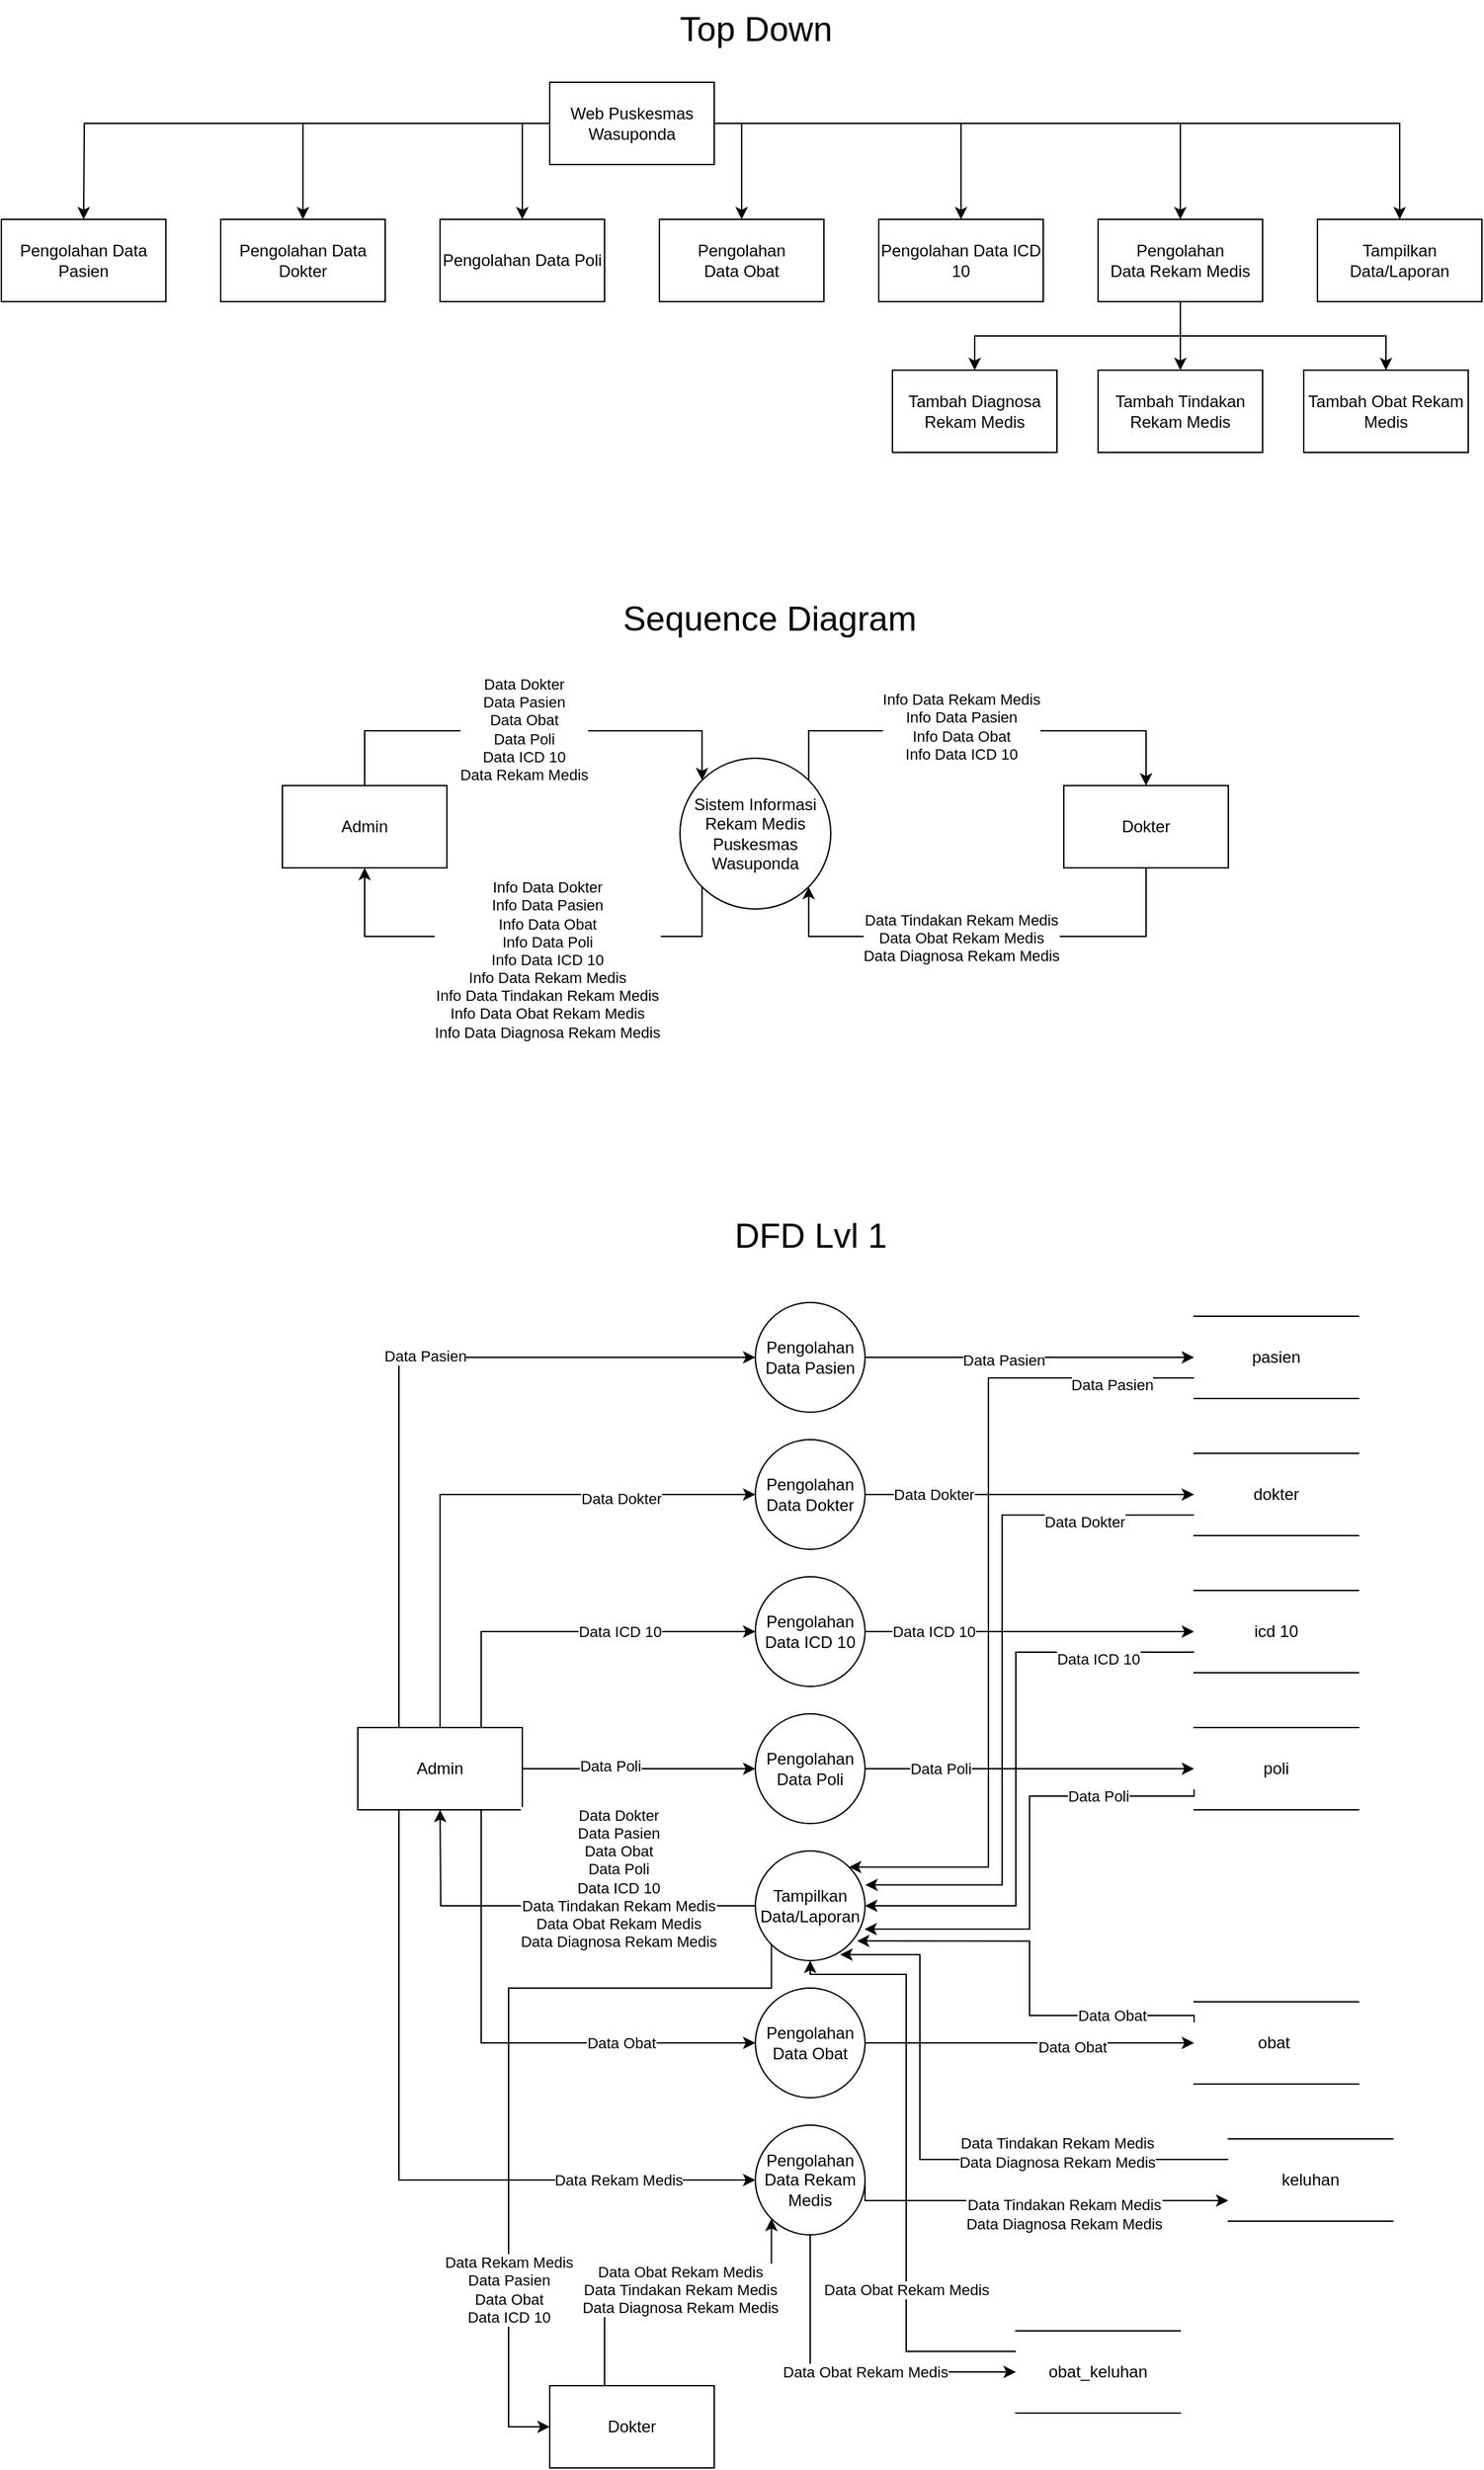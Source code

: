 <mxfile version="20.8.20" type="device"><diagram name="Page-1" id="cSUN2sHT9Xwnc882X4u-"><mxGraphModel dx="-511" dy="187" grid="1" gridSize="10" guides="1" tooltips="1" connect="1" arrows="1" fold="1" page="1" pageScale="1" pageWidth="850" pageHeight="1100" math="0" shadow="0"><root><mxCell id="0"/><mxCell id="1" parent="0"/><mxCell id="oFj09SPacKjC7w_z-n2b-8" style="edgeStyle=orthogonalEdgeStyle;rounded=0;orthogonalLoop=1;jettySize=auto;html=1;exitX=0.5;exitY=0;exitDx=0;exitDy=0;entryX=0;entryY=0;entryDx=0;entryDy=0;" edge="1" parent="1" source="oFj09SPacKjC7w_z-n2b-1" target="oFj09SPacKjC7w_z-n2b-2"><mxGeometry relative="1" as="geometry"><Array as="points"><mxPoint x="1365" y="552.96"/><mxPoint x="1611" y="552.96"/></Array></mxGeometry></mxCell><mxCell id="oFj09SPacKjC7w_z-n2b-12" value="Data Dokter&lt;br&gt;Data Pasien&lt;br&gt;Data Obat&lt;br&gt;Data Poli&lt;br&gt;Data ICD 10&lt;br&gt;Data Rekam Medis" style="edgeLabel;html=1;align=center;verticalAlign=middle;resizable=0;points=[];" vertex="1" connectable="0" parent="oFj09SPacKjC7w_z-n2b-8"><mxGeometry x="-0.033" y="1" relative="1" as="geometry"><mxPoint as="offset"/></mxGeometry></mxCell><mxCell id="oFj09SPacKjC7w_z-n2b-1" value="Admin" style="rounded=0;whiteSpace=wrap;html=1;" vertex="1" parent="1"><mxGeometry x="1305" y="592.96" width="120" height="60" as="geometry"/></mxCell><mxCell id="oFj09SPacKjC7w_z-n2b-9" style="edgeStyle=orthogonalEdgeStyle;rounded=0;orthogonalLoop=1;jettySize=auto;html=1;entryX=0.5;entryY=1;entryDx=0;entryDy=0;exitX=0;exitY=1;exitDx=0;exitDy=0;" edge="1" parent="1" source="oFj09SPacKjC7w_z-n2b-2" target="oFj09SPacKjC7w_z-n2b-1"><mxGeometry relative="1" as="geometry"><Array as="points"><mxPoint x="1611" y="702.96"/><mxPoint x="1365" y="702.96"/></Array></mxGeometry></mxCell><mxCell id="oFj09SPacKjC7w_z-n2b-13" value="Info Data Dokter&lt;br&gt;Info Data Pasien&lt;br&gt;Info Data Obat&lt;br&gt;Info Data Poli&lt;br&gt;Info Data ICD 10&lt;br&gt;Info Data Rekam Medis&lt;br&gt;Info Data Tindakan Rekam Medis&lt;br style=&quot;border-color: var(--border-color);&quot;&gt;Info Data Obat Rekam Medis&lt;br style=&quot;border-color: var(--border-color);&quot;&gt;Info Data Diagnosa Rekam Medis" style="edgeLabel;html=1;align=center;verticalAlign=middle;resizable=0;points=[];" vertex="1" connectable="0" parent="oFj09SPacKjC7w_z-n2b-9"><mxGeometry x="-0.104" y="1" relative="1" as="geometry"><mxPoint y="16" as="offset"/></mxGeometry></mxCell><mxCell id="oFj09SPacKjC7w_z-n2b-10" style="edgeStyle=orthogonalEdgeStyle;rounded=0;orthogonalLoop=1;jettySize=auto;html=1;exitX=1;exitY=0;exitDx=0;exitDy=0;entryX=0.5;entryY=0;entryDx=0;entryDy=0;" edge="1" parent="1" source="oFj09SPacKjC7w_z-n2b-2" target="oFj09SPacKjC7w_z-n2b-3"><mxGeometry relative="1" as="geometry"><Array as="points"><mxPoint x="1689" y="552.96"/><mxPoint x="1935" y="552.96"/></Array></mxGeometry></mxCell><mxCell id="oFj09SPacKjC7w_z-n2b-14" value="Info Data Rekam Medis&lt;br&gt;Info Data Pasien&lt;br&gt;Info Data Obat&lt;br&gt;Info Data ICD 10" style="edgeLabel;html=1;align=center;verticalAlign=middle;resizable=0;points=[];" vertex="1" connectable="0" parent="oFj09SPacKjC7w_z-n2b-10"><mxGeometry x="-0.092" y="3" relative="1" as="geometry"><mxPoint as="offset"/></mxGeometry></mxCell><mxCell id="oFj09SPacKjC7w_z-n2b-2" value="Sistem Informasi Rekam Medis Puskesmas Wasuponda" style="ellipse;whiteSpace=wrap;html=1;aspect=fixed;" vertex="1" parent="1"><mxGeometry x="1595" y="572.96" width="110" height="110" as="geometry"/></mxCell><mxCell id="oFj09SPacKjC7w_z-n2b-11" style="edgeStyle=orthogonalEdgeStyle;rounded=0;orthogonalLoop=1;jettySize=auto;html=1;entryX=1;entryY=1;entryDx=0;entryDy=0;" edge="1" parent="1" source="oFj09SPacKjC7w_z-n2b-3" target="oFj09SPacKjC7w_z-n2b-2"><mxGeometry relative="1" as="geometry"><Array as="points"><mxPoint x="1935" y="702.96"/><mxPoint x="1689" y="702.96"/></Array></mxGeometry></mxCell><mxCell id="oFj09SPacKjC7w_z-n2b-15" value="Data Tindakan Rekam Medis&lt;br&gt;Data Obat Rekam Medis&lt;br&gt;Data Diagnosa Rekam Medis" style="edgeLabel;html=1;align=center;verticalAlign=middle;resizable=0;points=[];" vertex="1" connectable="0" parent="oFj09SPacKjC7w_z-n2b-11"><mxGeometry x="0.115" y="1" relative="1" as="geometry"><mxPoint as="offset"/></mxGeometry></mxCell><mxCell id="oFj09SPacKjC7w_z-n2b-3" value="Dokter" style="rounded=0;whiteSpace=wrap;html=1;" vertex="1" parent="1"><mxGeometry x="1875" y="592.96" width="120" height="60" as="geometry"/></mxCell><mxCell id="oFj09SPacKjC7w_z-n2b-17" style="edgeStyle=orthogonalEdgeStyle;rounded=0;orthogonalLoop=1;jettySize=auto;html=1;" edge="1" parent="1" source="oFj09SPacKjC7w_z-n2b-16"><mxGeometry relative="1" as="geometry"><mxPoint x="1160" y="180" as="targetPoint"/></mxGeometry></mxCell><mxCell id="oFj09SPacKjC7w_z-n2b-24" style="edgeStyle=orthogonalEdgeStyle;rounded=0;orthogonalLoop=1;jettySize=auto;html=1;exitX=0;exitY=0.5;exitDx=0;exitDy=0;entryX=0.5;entryY=0;entryDx=0;entryDy=0;" edge="1" parent="1" source="oFj09SPacKjC7w_z-n2b-16" target="oFj09SPacKjC7w_z-n2b-19"><mxGeometry relative="1" as="geometry"/></mxCell><mxCell id="oFj09SPacKjC7w_z-n2b-25" style="edgeStyle=orthogonalEdgeStyle;rounded=0;orthogonalLoop=1;jettySize=auto;html=1;entryX=0.5;entryY=0;entryDx=0;entryDy=0;" edge="1" parent="1" source="oFj09SPacKjC7w_z-n2b-16" target="oFj09SPacKjC7w_z-n2b-20"><mxGeometry relative="1" as="geometry"><Array as="points"><mxPoint x="1480" y="110"/></Array></mxGeometry></mxCell><mxCell id="oFj09SPacKjC7w_z-n2b-26" style="edgeStyle=orthogonalEdgeStyle;rounded=0;orthogonalLoop=1;jettySize=auto;html=1;entryX=0.5;entryY=0;entryDx=0;entryDy=0;" edge="1" parent="1" source="oFj09SPacKjC7w_z-n2b-16" target="oFj09SPacKjC7w_z-n2b-21"><mxGeometry relative="1" as="geometry"><Array as="points"><mxPoint x="1640" y="110"/></Array></mxGeometry></mxCell><mxCell id="oFj09SPacKjC7w_z-n2b-27" style="edgeStyle=orthogonalEdgeStyle;rounded=0;orthogonalLoop=1;jettySize=auto;html=1;entryX=0.5;entryY=0;entryDx=0;entryDy=0;" edge="1" parent="1" source="oFj09SPacKjC7w_z-n2b-16" target="oFj09SPacKjC7w_z-n2b-22"><mxGeometry relative="1" as="geometry"/></mxCell><mxCell id="oFj09SPacKjC7w_z-n2b-28" style="edgeStyle=orthogonalEdgeStyle;rounded=0;orthogonalLoop=1;jettySize=auto;html=1;exitX=1;exitY=0.5;exitDx=0;exitDy=0;entryX=0.5;entryY=0;entryDx=0;entryDy=0;" edge="1" parent="1" source="oFj09SPacKjC7w_z-n2b-16" target="oFj09SPacKjC7w_z-n2b-23"><mxGeometry relative="1" as="geometry"/></mxCell><mxCell id="oFj09SPacKjC7w_z-n2b-30" style="edgeStyle=orthogonalEdgeStyle;rounded=0;orthogonalLoop=1;jettySize=auto;html=1;exitX=1;exitY=0.5;exitDx=0;exitDy=0;entryX=0.5;entryY=0;entryDx=0;entryDy=0;" edge="1" parent="1" source="oFj09SPacKjC7w_z-n2b-16" target="oFj09SPacKjC7w_z-n2b-29"><mxGeometry relative="1" as="geometry"/></mxCell><mxCell id="oFj09SPacKjC7w_z-n2b-16" value="Web Puskesmas Wasuponda" style="rounded=0;whiteSpace=wrap;html=1;" vertex="1" parent="1"><mxGeometry x="1500" y="80" width="120" height="60" as="geometry"/></mxCell><mxCell id="oFj09SPacKjC7w_z-n2b-18" value="Pengolahan Data Pasien" style="rounded=0;whiteSpace=wrap;html=1;" vertex="1" parent="1"><mxGeometry x="1100" y="180" width="120" height="60" as="geometry"/></mxCell><mxCell id="oFj09SPacKjC7w_z-n2b-19" value="Pengolahan Data Dokter" style="rounded=0;whiteSpace=wrap;html=1;" vertex="1" parent="1"><mxGeometry x="1260" y="180" width="120" height="60" as="geometry"/></mxCell><mxCell id="oFj09SPacKjC7w_z-n2b-20" value="Pengolahan Data&amp;nbsp;Poli" style="rounded=0;whiteSpace=wrap;html=1;" vertex="1" parent="1"><mxGeometry x="1420" y="180" width="120" height="60" as="geometry"/></mxCell><mxCell id="oFj09SPacKjC7w_z-n2b-21" value="Pengolahan Data&amp;nbsp;Obat" style="rounded=0;whiteSpace=wrap;html=1;" vertex="1" parent="1"><mxGeometry x="1580" y="180" width="120" height="60" as="geometry"/></mxCell><mxCell id="oFj09SPacKjC7w_z-n2b-22" value="Pengolahan Data&amp;nbsp;ICD 10" style="rounded=0;whiteSpace=wrap;html=1;" vertex="1" parent="1"><mxGeometry x="1740" y="180" width="120" height="60" as="geometry"/></mxCell><mxCell id="oFj09SPacKjC7w_z-n2b-33" style="edgeStyle=orthogonalEdgeStyle;rounded=0;orthogonalLoop=1;jettySize=auto;html=1;entryX=0.5;entryY=0;entryDx=0;entryDy=0;" edge="1" parent="1" source="oFj09SPacKjC7w_z-n2b-23" target="oFj09SPacKjC7w_z-n2b-32"><mxGeometry relative="1" as="geometry"/></mxCell><mxCell id="oFj09SPacKjC7w_z-n2b-23" value="Pengolahan Data&amp;nbsp;Rekam Medis" style="rounded=0;whiteSpace=wrap;html=1;" vertex="1" parent="1"><mxGeometry x="1900" y="180" width="120" height="60" as="geometry"/></mxCell><mxCell id="oFj09SPacKjC7w_z-n2b-29" value="Tampilkan Data/Laporan" style="rounded=0;whiteSpace=wrap;html=1;" vertex="1" parent="1"><mxGeometry x="2060" y="180" width="120" height="60" as="geometry"/></mxCell><mxCell id="oFj09SPacKjC7w_z-n2b-32" value="Tambah Tindakan Rekam Medis" style="rounded=0;whiteSpace=wrap;html=1;" vertex="1" parent="1"><mxGeometry x="1900" y="290" width="120" height="60" as="geometry"/></mxCell><mxCell id="oFj09SPacKjC7w_z-n2b-34" style="edgeStyle=orthogonalEdgeStyle;rounded=0;orthogonalLoop=1;jettySize=auto;html=1;entryX=0.5;entryY=0;entryDx=0;entryDy=0;exitX=0.5;exitY=1;exitDx=0;exitDy=0;" edge="1" parent="1" target="oFj09SPacKjC7w_z-n2b-35" source="oFj09SPacKjC7w_z-n2b-23"><mxGeometry relative="1" as="geometry"><mxPoint x="1950" y="195" as="sourcePoint"/></mxGeometry></mxCell><mxCell id="oFj09SPacKjC7w_z-n2b-35" value="Tambah Obat Rekam Medis" style="rounded=0;whiteSpace=wrap;html=1;" vertex="1" parent="1"><mxGeometry x="2050" y="290" width="120" height="60" as="geometry"/></mxCell><mxCell id="oFj09SPacKjC7w_z-n2b-36" style="edgeStyle=orthogonalEdgeStyle;rounded=0;orthogonalLoop=1;jettySize=auto;html=1;entryX=0.5;entryY=0;entryDx=0;entryDy=0;exitX=0.5;exitY=1;exitDx=0;exitDy=0;" edge="1" parent="1" target="oFj09SPacKjC7w_z-n2b-37" source="oFj09SPacKjC7w_z-n2b-23"><mxGeometry relative="1" as="geometry"><mxPoint x="1660" y="240" as="sourcePoint"/></mxGeometry></mxCell><mxCell id="oFj09SPacKjC7w_z-n2b-37" value="Tambah Diagnosa Rekam Medis" style="rounded=0;whiteSpace=wrap;html=1;" vertex="1" parent="1"><mxGeometry x="1750" y="290" width="120" height="60" as="geometry"/></mxCell><mxCell id="oFj09SPacKjC7w_z-n2b-55" style="edgeStyle=orthogonalEdgeStyle;rounded=0;orthogonalLoop=1;jettySize=auto;html=1;exitX=0.25;exitY=0;exitDx=0;exitDy=0;entryX=0;entryY=0.5;entryDx=0;entryDy=0;" edge="1" parent="1" source="oFj09SPacKjC7w_z-n2b-38" target="oFj09SPacKjC7w_z-n2b-41"><mxGeometry relative="1" as="geometry"/></mxCell><mxCell id="oFj09SPacKjC7w_z-n2b-94" value="Data Pasien" style="edgeLabel;html=1;align=center;verticalAlign=middle;resizable=0;points=[];" vertex="1" connectable="0" parent="oFj09SPacKjC7w_z-n2b-55"><mxGeometry x="0.09" y="1" relative="1" as="geometry"><mxPoint as="offset"/></mxGeometry></mxCell><mxCell id="oFj09SPacKjC7w_z-n2b-57" style="edgeStyle=orthogonalEdgeStyle;rounded=0;orthogonalLoop=1;jettySize=auto;html=1;exitX=0.75;exitY=0;exitDx=0;exitDy=0;entryX=0;entryY=0.5;entryDx=0;entryDy=0;" edge="1" parent="1" source="oFj09SPacKjC7w_z-n2b-38" target="oFj09SPacKjC7w_z-n2b-39"><mxGeometry relative="1" as="geometry"/></mxCell><mxCell id="oFj09SPacKjC7w_z-n2b-98" value="Data ICD 10" style="edgeLabel;html=1;align=center;verticalAlign=middle;resizable=0;points=[];" vertex="1" connectable="0" parent="oFj09SPacKjC7w_z-n2b-57"><mxGeometry x="0.262" relative="1" as="geometry"><mxPoint as="offset"/></mxGeometry></mxCell><mxCell id="oFj09SPacKjC7w_z-n2b-59" style="edgeStyle=orthogonalEdgeStyle;rounded=0;orthogonalLoop=1;jettySize=auto;html=1;exitX=1;exitY=0.5;exitDx=0;exitDy=0;entryX=0;entryY=0.5;entryDx=0;entryDy=0;" edge="1" parent="1" source="oFj09SPacKjC7w_z-n2b-38" target="oFj09SPacKjC7w_z-n2b-44"><mxGeometry relative="1" as="geometry"/></mxCell><mxCell id="oFj09SPacKjC7w_z-n2b-100" value="Data Poli" style="edgeLabel;html=1;align=center;verticalAlign=middle;resizable=0;points=[];" vertex="1" connectable="0" parent="oFj09SPacKjC7w_z-n2b-59"><mxGeometry x="-0.25" y="2" relative="1" as="geometry"><mxPoint as="offset"/></mxGeometry></mxCell><mxCell id="oFj09SPacKjC7w_z-n2b-60" style="edgeStyle=orthogonalEdgeStyle;rounded=0;orthogonalLoop=1;jettySize=auto;html=1;exitX=0.5;exitY=0;exitDx=0;exitDy=0;entryX=0;entryY=0.5;entryDx=0;entryDy=0;" edge="1" parent="1" source="oFj09SPacKjC7w_z-n2b-38" target="oFj09SPacKjC7w_z-n2b-40"><mxGeometry relative="1" as="geometry"/></mxCell><mxCell id="oFj09SPacKjC7w_z-n2b-96" value="Data Dokter" style="edgeLabel;html=1;align=center;verticalAlign=middle;resizable=0;points=[];" vertex="1" connectable="0" parent="oFj09SPacKjC7w_z-n2b-60"><mxGeometry x="0.509" y="-3" relative="1" as="geometry"><mxPoint as="offset"/></mxGeometry></mxCell><mxCell id="oFj09SPacKjC7w_z-n2b-62" style="edgeStyle=orthogonalEdgeStyle;rounded=0;orthogonalLoop=1;jettySize=auto;html=1;exitX=0.75;exitY=1;exitDx=0;exitDy=0;entryX=0;entryY=0.5;entryDx=0;entryDy=0;" edge="1" parent="1" source="oFj09SPacKjC7w_z-n2b-38" target="oFj09SPacKjC7w_z-n2b-43"><mxGeometry relative="1" as="geometry"><Array as="points"><mxPoint x="1450" y="1510"/></Array></mxGeometry></mxCell><mxCell id="oFj09SPacKjC7w_z-n2b-102" value="Data Obat" style="edgeLabel;html=1;align=center;verticalAlign=middle;resizable=0;points=[];" vertex="1" connectable="0" parent="oFj09SPacKjC7w_z-n2b-62"><mxGeometry x="0.47" y="2" relative="1" as="geometry"><mxPoint y="2" as="offset"/></mxGeometry></mxCell><mxCell id="oFj09SPacKjC7w_z-n2b-78" style="edgeStyle=orthogonalEdgeStyle;rounded=0;orthogonalLoop=1;jettySize=auto;html=1;exitX=0.25;exitY=1;exitDx=0;exitDy=0;entryX=0;entryY=0.5;entryDx=0;entryDy=0;" edge="1" parent="1" source="oFj09SPacKjC7w_z-n2b-38" target="oFj09SPacKjC7w_z-n2b-42"><mxGeometry relative="1" as="geometry"><Array as="points"><mxPoint x="1390" y="1610"/></Array></mxGeometry></mxCell><mxCell id="oFj09SPacKjC7w_z-n2b-103" value="Data Rekam Medis" style="edgeLabel;html=1;align=center;verticalAlign=middle;resizable=0;points=[];" vertex="1" connectable="0" parent="oFj09SPacKjC7w_z-n2b-78"><mxGeometry x="0.568" y="1" relative="1" as="geometry"><mxPoint x="14" y="1" as="offset"/></mxGeometry></mxCell><mxCell id="oFj09SPacKjC7w_z-n2b-38" value="Admin" style="rounded=0;whiteSpace=wrap;html=1;" vertex="1" parent="1"><mxGeometry x="1360" y="1280" width="120" height="60" as="geometry"/></mxCell><mxCell id="oFj09SPacKjC7w_z-n2b-67" style="edgeStyle=orthogonalEdgeStyle;rounded=0;orthogonalLoop=1;jettySize=auto;html=1;exitX=1;exitY=0.5;exitDx=0;exitDy=0;entryX=0;entryY=0.5;entryDx=0;entryDy=0;" edge="1" parent="1" source="oFj09SPacKjC7w_z-n2b-39" target="oFj09SPacKjC7w_z-n2b-50"><mxGeometry relative="1" as="geometry"/></mxCell><mxCell id="oFj09SPacKjC7w_z-n2b-99" value="Data ICD 10" style="edgeLabel;html=1;align=center;verticalAlign=middle;resizable=0;points=[];" vertex="1" connectable="0" parent="oFj09SPacKjC7w_z-n2b-67"><mxGeometry x="-0.395" y="-2" relative="1" as="geometry"><mxPoint x="-23" y="-2" as="offset"/></mxGeometry></mxCell><mxCell id="oFj09SPacKjC7w_z-n2b-39" value="Pengolahan Data ICD 10" style="ellipse;whiteSpace=wrap;html=1;aspect=fixed;" vertex="1" parent="1"><mxGeometry x="1650" y="1170" width="80" height="80" as="geometry"/></mxCell><mxCell id="oFj09SPacKjC7w_z-n2b-66" style="edgeStyle=orthogonalEdgeStyle;rounded=0;orthogonalLoop=1;jettySize=auto;html=1;exitX=1;exitY=0.5;exitDx=0;exitDy=0;" edge="1" parent="1" source="oFj09SPacKjC7w_z-n2b-40" target="oFj09SPacKjC7w_z-n2b-49"><mxGeometry relative="1" as="geometry"/></mxCell><mxCell id="oFj09SPacKjC7w_z-n2b-97" value="Data Dokter" style="edgeLabel;html=1;align=center;verticalAlign=middle;resizable=0;points=[];" vertex="1" connectable="0" parent="oFj09SPacKjC7w_z-n2b-66"><mxGeometry x="-0.395" y="-1" relative="1" as="geometry"><mxPoint x="-23" y="-1" as="offset"/></mxGeometry></mxCell><mxCell id="oFj09SPacKjC7w_z-n2b-40" value="Pengolahan Data Dokter" style="ellipse;whiteSpace=wrap;html=1;aspect=fixed;" vertex="1" parent="1"><mxGeometry x="1650" y="1070" width="80" height="80" as="geometry"/></mxCell><mxCell id="oFj09SPacKjC7w_z-n2b-65" style="edgeStyle=orthogonalEdgeStyle;rounded=0;orthogonalLoop=1;jettySize=auto;html=1;exitX=1;exitY=0.5;exitDx=0;exitDy=0;entryX=0;entryY=0.5;entryDx=0;entryDy=0;" edge="1" parent="1" source="oFj09SPacKjC7w_z-n2b-41" target="oFj09SPacKjC7w_z-n2b-48"><mxGeometry relative="1" as="geometry"/></mxCell><mxCell id="oFj09SPacKjC7w_z-n2b-95" value="Data Pasien" style="edgeLabel;html=1;align=center;verticalAlign=middle;resizable=0;points=[];" vertex="1" connectable="0" parent="oFj09SPacKjC7w_z-n2b-65"><mxGeometry x="-0.164" y="-2" relative="1" as="geometry"><mxPoint as="offset"/></mxGeometry></mxCell><mxCell id="oFj09SPacKjC7w_z-n2b-41" value="Pengolahan Data Pasien" style="ellipse;whiteSpace=wrap;html=1;aspect=fixed;" vertex="1" parent="1"><mxGeometry x="1650" y="970" width="80" height="80" as="geometry"/></mxCell><mxCell id="oFj09SPacKjC7w_z-n2b-80" style="edgeStyle=orthogonalEdgeStyle;rounded=0;orthogonalLoop=1;jettySize=auto;html=1;exitX=0.5;exitY=1;exitDx=0;exitDy=0;entryX=0;entryY=0.5;entryDx=0;entryDy=0;" edge="1" parent="1" source="oFj09SPacKjC7w_z-n2b-42" target="oFj09SPacKjC7w_z-n2b-53"><mxGeometry relative="1" as="geometry"/></mxCell><mxCell id="oFj09SPacKjC7w_z-n2b-81" style="edgeStyle=orthogonalEdgeStyle;rounded=0;orthogonalLoop=1;jettySize=auto;html=1;exitX=1;exitY=0.5;exitDx=0;exitDy=0;entryX=0;entryY=0.75;entryDx=0;entryDy=0;" edge="1" parent="1" source="oFj09SPacKjC7w_z-n2b-42" target="oFj09SPacKjC7w_z-n2b-52"><mxGeometry relative="1" as="geometry"><Array as="points"><mxPoint x="1730" y="1625"/></Array></mxGeometry></mxCell><mxCell id="oFj09SPacKjC7w_z-n2b-116" value="Data Tindakan Rekam Medis&lt;br&gt;Data Diagnosa Rekam Medis" style="edgeLabel;html=1;align=center;verticalAlign=middle;resizable=0;points=[];fontSize=11;" vertex="1" connectable="0" parent="oFj09SPacKjC7w_z-n2b-81"><mxGeometry x="-0.142" relative="1" as="geometry"><mxPoint x="40" y="10" as="offset"/></mxGeometry></mxCell><mxCell id="oFj09SPacKjC7w_z-n2b-42" value="Pengolahan Data Rekam Medis" style="ellipse;whiteSpace=wrap;html=1;aspect=fixed;" vertex="1" parent="1"><mxGeometry x="1650" y="1570" width="80" height="80" as="geometry"/></mxCell><mxCell id="oFj09SPacKjC7w_z-n2b-82" style="edgeStyle=orthogonalEdgeStyle;rounded=0;orthogonalLoop=1;jettySize=auto;html=1;exitX=1;exitY=0.5;exitDx=0;exitDy=0;entryX=0;entryY=0.5;entryDx=0;entryDy=0;" edge="1" parent="1" source="oFj09SPacKjC7w_z-n2b-43" target="oFj09SPacKjC7w_z-n2b-54"><mxGeometry relative="1" as="geometry"/></mxCell><mxCell id="oFj09SPacKjC7w_z-n2b-118" value="Data Obat" style="edgeLabel;html=1;align=center;verticalAlign=middle;resizable=0;points=[];fontSize=11;" vertex="1" connectable="0" parent="oFj09SPacKjC7w_z-n2b-82"><mxGeometry x="0.258" y="-3" relative="1" as="geometry"><mxPoint as="offset"/></mxGeometry></mxCell><mxCell id="oFj09SPacKjC7w_z-n2b-43" value="Pengolahan Data Obat" style="ellipse;whiteSpace=wrap;html=1;aspect=fixed;" vertex="1" parent="1"><mxGeometry x="1650" y="1470" width="80" height="80" as="geometry"/></mxCell><mxCell id="oFj09SPacKjC7w_z-n2b-68" style="edgeStyle=orthogonalEdgeStyle;rounded=0;orthogonalLoop=1;jettySize=auto;html=1;exitX=1;exitY=0.5;exitDx=0;exitDy=0;entryX=0;entryY=0.5;entryDx=0;entryDy=0;" edge="1" parent="1" source="oFj09SPacKjC7w_z-n2b-44" target="oFj09SPacKjC7w_z-n2b-51"><mxGeometry relative="1" as="geometry"/></mxCell><mxCell id="oFj09SPacKjC7w_z-n2b-101" value="Data Poli" style="edgeLabel;html=1;align=center;verticalAlign=middle;resizable=0;points=[];" vertex="1" connectable="0" parent="oFj09SPacKjC7w_z-n2b-68"><mxGeometry x="-0.63" relative="1" as="geometry"><mxPoint x="10" as="offset"/></mxGeometry></mxCell><mxCell id="oFj09SPacKjC7w_z-n2b-44" value="Pengolahan Data Poli" style="ellipse;whiteSpace=wrap;html=1;aspect=fixed;" vertex="1" parent="1"><mxGeometry x="1650" y="1270" width="80" height="80" as="geometry"/></mxCell><mxCell id="oFj09SPacKjC7w_z-n2b-83" style="edgeStyle=orthogonalEdgeStyle;rounded=0;orthogonalLoop=1;jettySize=auto;html=1;exitX=0;exitY=0.5;exitDx=0;exitDy=0;" edge="1" parent="1" source="oFj09SPacKjC7w_z-n2b-45"><mxGeometry relative="1" as="geometry"><mxPoint x="1420" y="1340" as="targetPoint"/></mxGeometry></mxCell><mxCell id="oFj09SPacKjC7w_z-n2b-93" style="edgeStyle=orthogonalEdgeStyle;rounded=0;orthogonalLoop=1;jettySize=auto;html=1;exitX=0;exitY=1;exitDx=0;exitDy=0;entryX=0;entryY=0.5;entryDx=0;entryDy=0;" edge="1" parent="1" source="oFj09SPacKjC7w_z-n2b-45" target="oFj09SPacKjC7w_z-n2b-76"><mxGeometry relative="1" as="geometry"><Array as="points"><mxPoint x="1662" y="1470"/><mxPoint x="1470" y="1470"/><mxPoint x="1470" y="1790"/></Array></mxGeometry></mxCell><mxCell id="oFj09SPacKjC7w_z-n2b-45" value="Tampilkan Data/Laporan" style="ellipse;whiteSpace=wrap;html=1;aspect=fixed;" vertex="1" parent="1"><mxGeometry x="1650" y="1370" width="80" height="80" as="geometry"/></mxCell><mxCell id="oFj09SPacKjC7w_z-n2b-84" style="edgeStyle=orthogonalEdgeStyle;rounded=0;orthogonalLoop=1;jettySize=auto;html=1;exitX=0;exitY=0.75;exitDx=0;exitDy=0;entryX=1;entryY=0;entryDx=0;entryDy=0;" edge="1" parent="1" source="oFj09SPacKjC7w_z-n2b-48" target="oFj09SPacKjC7w_z-n2b-45"><mxGeometry relative="1" as="geometry"><Array as="points"><mxPoint x="1820" y="1025"/><mxPoint x="1820" y="1382"/></Array></mxGeometry></mxCell><mxCell id="oFj09SPacKjC7w_z-n2b-48" value="pasien" style="shape=partialRectangle;whiteSpace=wrap;html=1;left=0;right=0;fillColor=none;" vertex="1" parent="1"><mxGeometry x="1970" y="980" width="120" height="60" as="geometry"/></mxCell><mxCell id="oFj09SPacKjC7w_z-n2b-85" style="edgeStyle=orthogonalEdgeStyle;rounded=0;orthogonalLoop=1;jettySize=auto;html=1;exitX=0;exitY=0.75;exitDx=0;exitDy=0;entryX=1.003;entryY=0.309;entryDx=0;entryDy=0;entryPerimeter=0;" edge="1" parent="1" source="oFj09SPacKjC7w_z-n2b-49" target="oFj09SPacKjC7w_z-n2b-45"><mxGeometry relative="1" as="geometry"><Array as="points"><mxPoint x="1830" y="1125"/><mxPoint x="1830" y="1395"/></Array></mxGeometry></mxCell><mxCell id="oFj09SPacKjC7w_z-n2b-49" value="dokter" style="shape=partialRectangle;whiteSpace=wrap;html=1;left=0;right=0;fillColor=none;" vertex="1" parent="1"><mxGeometry x="1970" y="1080" width="120" height="60" as="geometry"/></mxCell><mxCell id="oFj09SPacKjC7w_z-n2b-86" style="edgeStyle=orthogonalEdgeStyle;rounded=0;orthogonalLoop=1;jettySize=auto;html=1;exitX=0;exitY=0.75;exitDx=0;exitDy=0;entryX=1;entryY=0.5;entryDx=0;entryDy=0;" edge="1" parent="1" source="oFj09SPacKjC7w_z-n2b-50" target="oFj09SPacKjC7w_z-n2b-45"><mxGeometry relative="1" as="geometry"><Array as="points"><mxPoint x="1840" y="1225"/><mxPoint x="1840" y="1410"/></Array></mxGeometry></mxCell><mxCell id="oFj09SPacKjC7w_z-n2b-50" value="icd 10" style="shape=partialRectangle;whiteSpace=wrap;html=1;left=0;right=0;fillColor=none;" vertex="1" parent="1"><mxGeometry x="1970" y="1180" width="120" height="60" as="geometry"/></mxCell><mxCell id="oFj09SPacKjC7w_z-n2b-87" style="edgeStyle=orthogonalEdgeStyle;rounded=0;orthogonalLoop=1;jettySize=auto;html=1;exitX=0;exitY=0.75;exitDx=0;exitDy=0;entryX=0.995;entryY=0.713;entryDx=0;entryDy=0;entryPerimeter=0;" edge="1" parent="1" source="oFj09SPacKjC7w_z-n2b-51" target="oFj09SPacKjC7w_z-n2b-45"><mxGeometry relative="1" as="geometry"><Array as="points"><mxPoint x="1970" y="1330"/><mxPoint x="1850" y="1330"/><mxPoint x="1850" y="1427"/></Array></mxGeometry></mxCell><mxCell id="oFj09SPacKjC7w_z-n2b-51" value="poli" style="shape=partialRectangle;whiteSpace=wrap;html=1;left=0;right=0;fillColor=none;" vertex="1" parent="1"><mxGeometry x="1970" y="1280" width="120" height="60" as="geometry"/></mxCell><mxCell id="oFj09SPacKjC7w_z-n2b-92" style="edgeStyle=orthogonalEdgeStyle;rounded=0;orthogonalLoop=1;jettySize=auto;html=1;exitX=0;exitY=0.25;exitDx=0;exitDy=0;entryX=0.774;entryY=0.945;entryDx=0;entryDy=0;entryPerimeter=0;" edge="1" parent="1" source="oFj09SPacKjC7w_z-n2b-52" target="oFj09SPacKjC7w_z-n2b-45"><mxGeometry relative="1" as="geometry"><Array as="points"><mxPoint x="1770" y="1595"/><mxPoint x="1770" y="1446"/></Array></mxGeometry></mxCell><mxCell id="oFj09SPacKjC7w_z-n2b-52" value="keluhan" style="shape=partialRectangle;whiteSpace=wrap;html=1;left=0;right=0;fillColor=none;" vertex="1" parent="1"><mxGeometry x="1995" y="1580" width="120" height="60" as="geometry"/></mxCell><mxCell id="oFj09SPacKjC7w_z-n2b-90" style="edgeStyle=orthogonalEdgeStyle;rounded=0;orthogonalLoop=1;jettySize=auto;html=1;exitX=0;exitY=0.25;exitDx=0;exitDy=0;" edge="1" parent="1" source="oFj09SPacKjC7w_z-n2b-53"><mxGeometry relative="1" as="geometry"><mxPoint x="1690" y="1450" as="targetPoint"/><Array as="points"><mxPoint x="1760" y="1735"/><mxPoint x="1760" y="1460"/><mxPoint x="1690" y="1460"/></Array></mxGeometry></mxCell><mxCell id="oFj09SPacKjC7w_z-n2b-114" value="Data Obat Rekam Medis" style="edgeLabel;html=1;align=center;verticalAlign=middle;resizable=0;points=[];fontSize=11;" vertex="1" connectable="0" parent="oFj09SPacKjC7w_z-n2b-90"><mxGeometry x="-0.357" relative="1" as="geometry"><mxPoint y="15" as="offset"/></mxGeometry></mxCell><mxCell id="oFj09SPacKjC7w_z-n2b-53" value="obat_keluhan" style="shape=partialRectangle;whiteSpace=wrap;html=1;left=0;right=0;fillColor=none;" vertex="1" parent="1"><mxGeometry x="1840" y="1720" width="120" height="60" as="geometry"/></mxCell><mxCell id="oFj09SPacKjC7w_z-n2b-88" style="edgeStyle=orthogonalEdgeStyle;rounded=0;orthogonalLoop=1;jettySize=auto;html=1;exitX=0;exitY=0.25;exitDx=0;exitDy=0;entryX=0.927;entryY=0.821;entryDx=0;entryDy=0;entryPerimeter=0;" edge="1" parent="1" source="oFj09SPacKjC7w_z-n2b-54" target="oFj09SPacKjC7w_z-n2b-45"><mxGeometry relative="1" as="geometry"><Array as="points"><mxPoint x="1970" y="1490"/><mxPoint x="1850" y="1490"/><mxPoint x="1850" y="1436"/></Array></mxGeometry></mxCell><mxCell id="oFj09SPacKjC7w_z-n2b-54" value="obat&amp;nbsp;" style="shape=partialRectangle;whiteSpace=wrap;html=1;left=0;right=0;fillColor=none;" vertex="1" parent="1"><mxGeometry x="1970" y="1480" width="120" height="60" as="geometry"/></mxCell><mxCell id="oFj09SPacKjC7w_z-n2b-77" style="edgeStyle=orthogonalEdgeStyle;rounded=0;orthogonalLoop=1;jettySize=auto;html=1;entryX=0;entryY=1;entryDx=0;entryDy=0;" edge="1" parent="1" source="oFj09SPacKjC7w_z-n2b-76" target="oFj09SPacKjC7w_z-n2b-42"><mxGeometry relative="1" as="geometry"><Array as="points"><mxPoint x="1540" y="1680"/><mxPoint x="1662" y="1680"/></Array></mxGeometry></mxCell><mxCell id="oFj09SPacKjC7w_z-n2b-76" value="Dokter" style="rounded=0;whiteSpace=wrap;html=1;" vertex="1" parent="1"><mxGeometry x="1500" y="1760" width="120" height="60" as="geometry"/></mxCell><mxCell id="oFj09SPacKjC7w_z-n2b-106" value="Data Dokter&lt;br&gt;Data Pasien&lt;br&gt;Data Obat&lt;br&gt;Data Poli&lt;br&gt;Data ICD 10&lt;br&gt;Data Tindakan Rekam Medis&lt;br style=&quot;border-color: var(--border-color);&quot;&gt;Data Obat Rekam Medis&lt;br style=&quot;border-color: var(--border-color);&quot;&gt;Data Diagnosa Rekam Medis" style="edgeLabel;html=1;align=center;verticalAlign=middle;resizable=0;points=[];" vertex="1" connectable="0" parent="1"><mxGeometry x="1549.997" y="1390.0" as="geometry"/></mxCell><mxCell id="oFj09SPacKjC7w_z-n2b-107" value="Data Rekam Medis&lt;br&gt;Data Pasien&lt;br&gt;Data Obat&lt;br&gt;Data ICD 10" style="edgeLabel;html=1;align=center;verticalAlign=middle;resizable=0;points=[];rotation=0;" vertex="1" connectable="0" parent="1"><mxGeometry x="1469.996" y="1690.003" as="geometry"/></mxCell><mxCell id="oFj09SPacKjC7w_z-n2b-108" value="&lt;br&gt;" style="text;html=1;align=center;verticalAlign=middle;resizable=0;points=[];autosize=1;strokeColor=none;fillColor=none;" vertex="1" parent="1"><mxGeometry x="1170" y="25" width="20" height="30" as="geometry"/></mxCell><mxCell id="oFj09SPacKjC7w_z-n2b-109" value="&lt;font style=&quot;font-size: 25px;&quot;&gt;Top Down&lt;/font&gt;" style="text;html=1;align=center;verticalAlign=middle;resizable=0;points=[];autosize=1;strokeColor=none;fillColor=none;" vertex="1" parent="1"><mxGeometry x="1585" y="20" width="130" height="40" as="geometry"/></mxCell><mxCell id="oFj09SPacKjC7w_z-n2b-110" value="&lt;font style=&quot;font-size: 25px;&quot;&gt;Sequence Diagram&lt;/font&gt;" style="text;html=1;align=center;verticalAlign=middle;resizable=0;points=[];autosize=1;strokeColor=none;fillColor=none;" vertex="1" parent="1"><mxGeometry x="1540" y="450" width="240" height="40" as="geometry"/></mxCell><mxCell id="oFj09SPacKjC7w_z-n2b-111" value="&lt;font style=&quot;font-size: 25px;&quot;&gt;DFD Lvl 1&lt;/font&gt;" style="text;html=1;align=center;verticalAlign=middle;resizable=0;points=[];autosize=1;strokeColor=none;fillColor=none;" vertex="1" parent="1"><mxGeometry x="1625" y="900" width="130" height="40" as="geometry"/></mxCell><mxCell id="oFj09SPacKjC7w_z-n2b-113" value="Data Obat Rekam Medis&lt;br&gt;Data Tindakan Rekam Medis&lt;br&gt;Data Diagnosa Rekam Medis" style="edgeLabel;html=1;align=center;verticalAlign=middle;resizable=0;points=[];" vertex="1" connectable="0" parent="1"><mxGeometry x="1595.0" y="1690.003" as="geometry"/></mxCell><mxCell id="oFj09SPacKjC7w_z-n2b-115" value="Data Obat Rekam Medis" style="edgeLabel;html=1;align=center;verticalAlign=middle;resizable=0;points=[];fontSize=11;" vertex="1" connectable="0" parent="1"><mxGeometry x="1730" y="1750.0" as="geometry"/></mxCell><mxCell id="oFj09SPacKjC7w_z-n2b-117" value="Data Tindakan Rekam Medis&lt;br&gt;Data Diagnosa Rekam Medis" style="edgeLabel;html=1;align=center;verticalAlign=middle;resizable=0;points=[];fontSize=11;" vertex="1" connectable="0" parent="1"><mxGeometry x="1870.0" y="1590.0" as="geometry"/></mxCell><mxCell id="oFj09SPacKjC7w_z-n2b-119" value="Data Pasien" style="edgeLabel;html=1;align=center;verticalAlign=middle;resizable=0;points=[];" vertex="1" connectable="0" parent="1"><mxGeometry x="1910.0" y="1030" as="geometry"/></mxCell><mxCell id="oFj09SPacKjC7w_z-n2b-120" value="Data Dokter" style="edgeLabel;html=1;align=center;verticalAlign=middle;resizable=0;points=[];" vertex="1" connectable="0" parent="1"><mxGeometry x="1890.004" y="1130" as="geometry"/></mxCell><mxCell id="oFj09SPacKjC7w_z-n2b-121" value="Data ICD 10" style="edgeLabel;html=1;align=center;verticalAlign=middle;resizable=0;points=[];" vertex="1" connectable="0" parent="1"><mxGeometry x="1900.004" y="1230" as="geometry"/></mxCell><mxCell id="oFj09SPacKjC7w_z-n2b-122" value="Data Poli" style="edgeLabel;html=1;align=center;verticalAlign=middle;resizable=0;points=[];" vertex="1" connectable="0" parent="1"><mxGeometry x="1899.998" y="1330" as="geometry"/></mxCell><mxCell id="oFj09SPacKjC7w_z-n2b-123" value="Data Obat" style="edgeLabel;html=1;align=center;verticalAlign=middle;resizable=0;points=[];fontSize=11;" vertex="1" connectable="0" parent="1"><mxGeometry x="1910.004" y="1490.0" as="geometry"/></mxCell></root></mxGraphModel></diagram></mxfile>